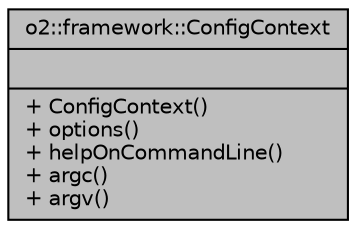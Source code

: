 digraph "o2::framework::ConfigContext"
{
 // INTERACTIVE_SVG=YES
  bgcolor="transparent";
  edge [fontname="Helvetica",fontsize="10",labelfontname="Helvetica",labelfontsize="10"];
  node [fontname="Helvetica",fontsize="10",shape=record];
  Node1 [label="{o2::framework::ConfigContext\n||+ ConfigContext()\l+ options()\l+ helpOnCommandLine()\l+ argc()\l+ argv()\l}",height=0.2,width=0.4,color="black", fillcolor="grey75", style="filled", fontcolor="black"];
}
